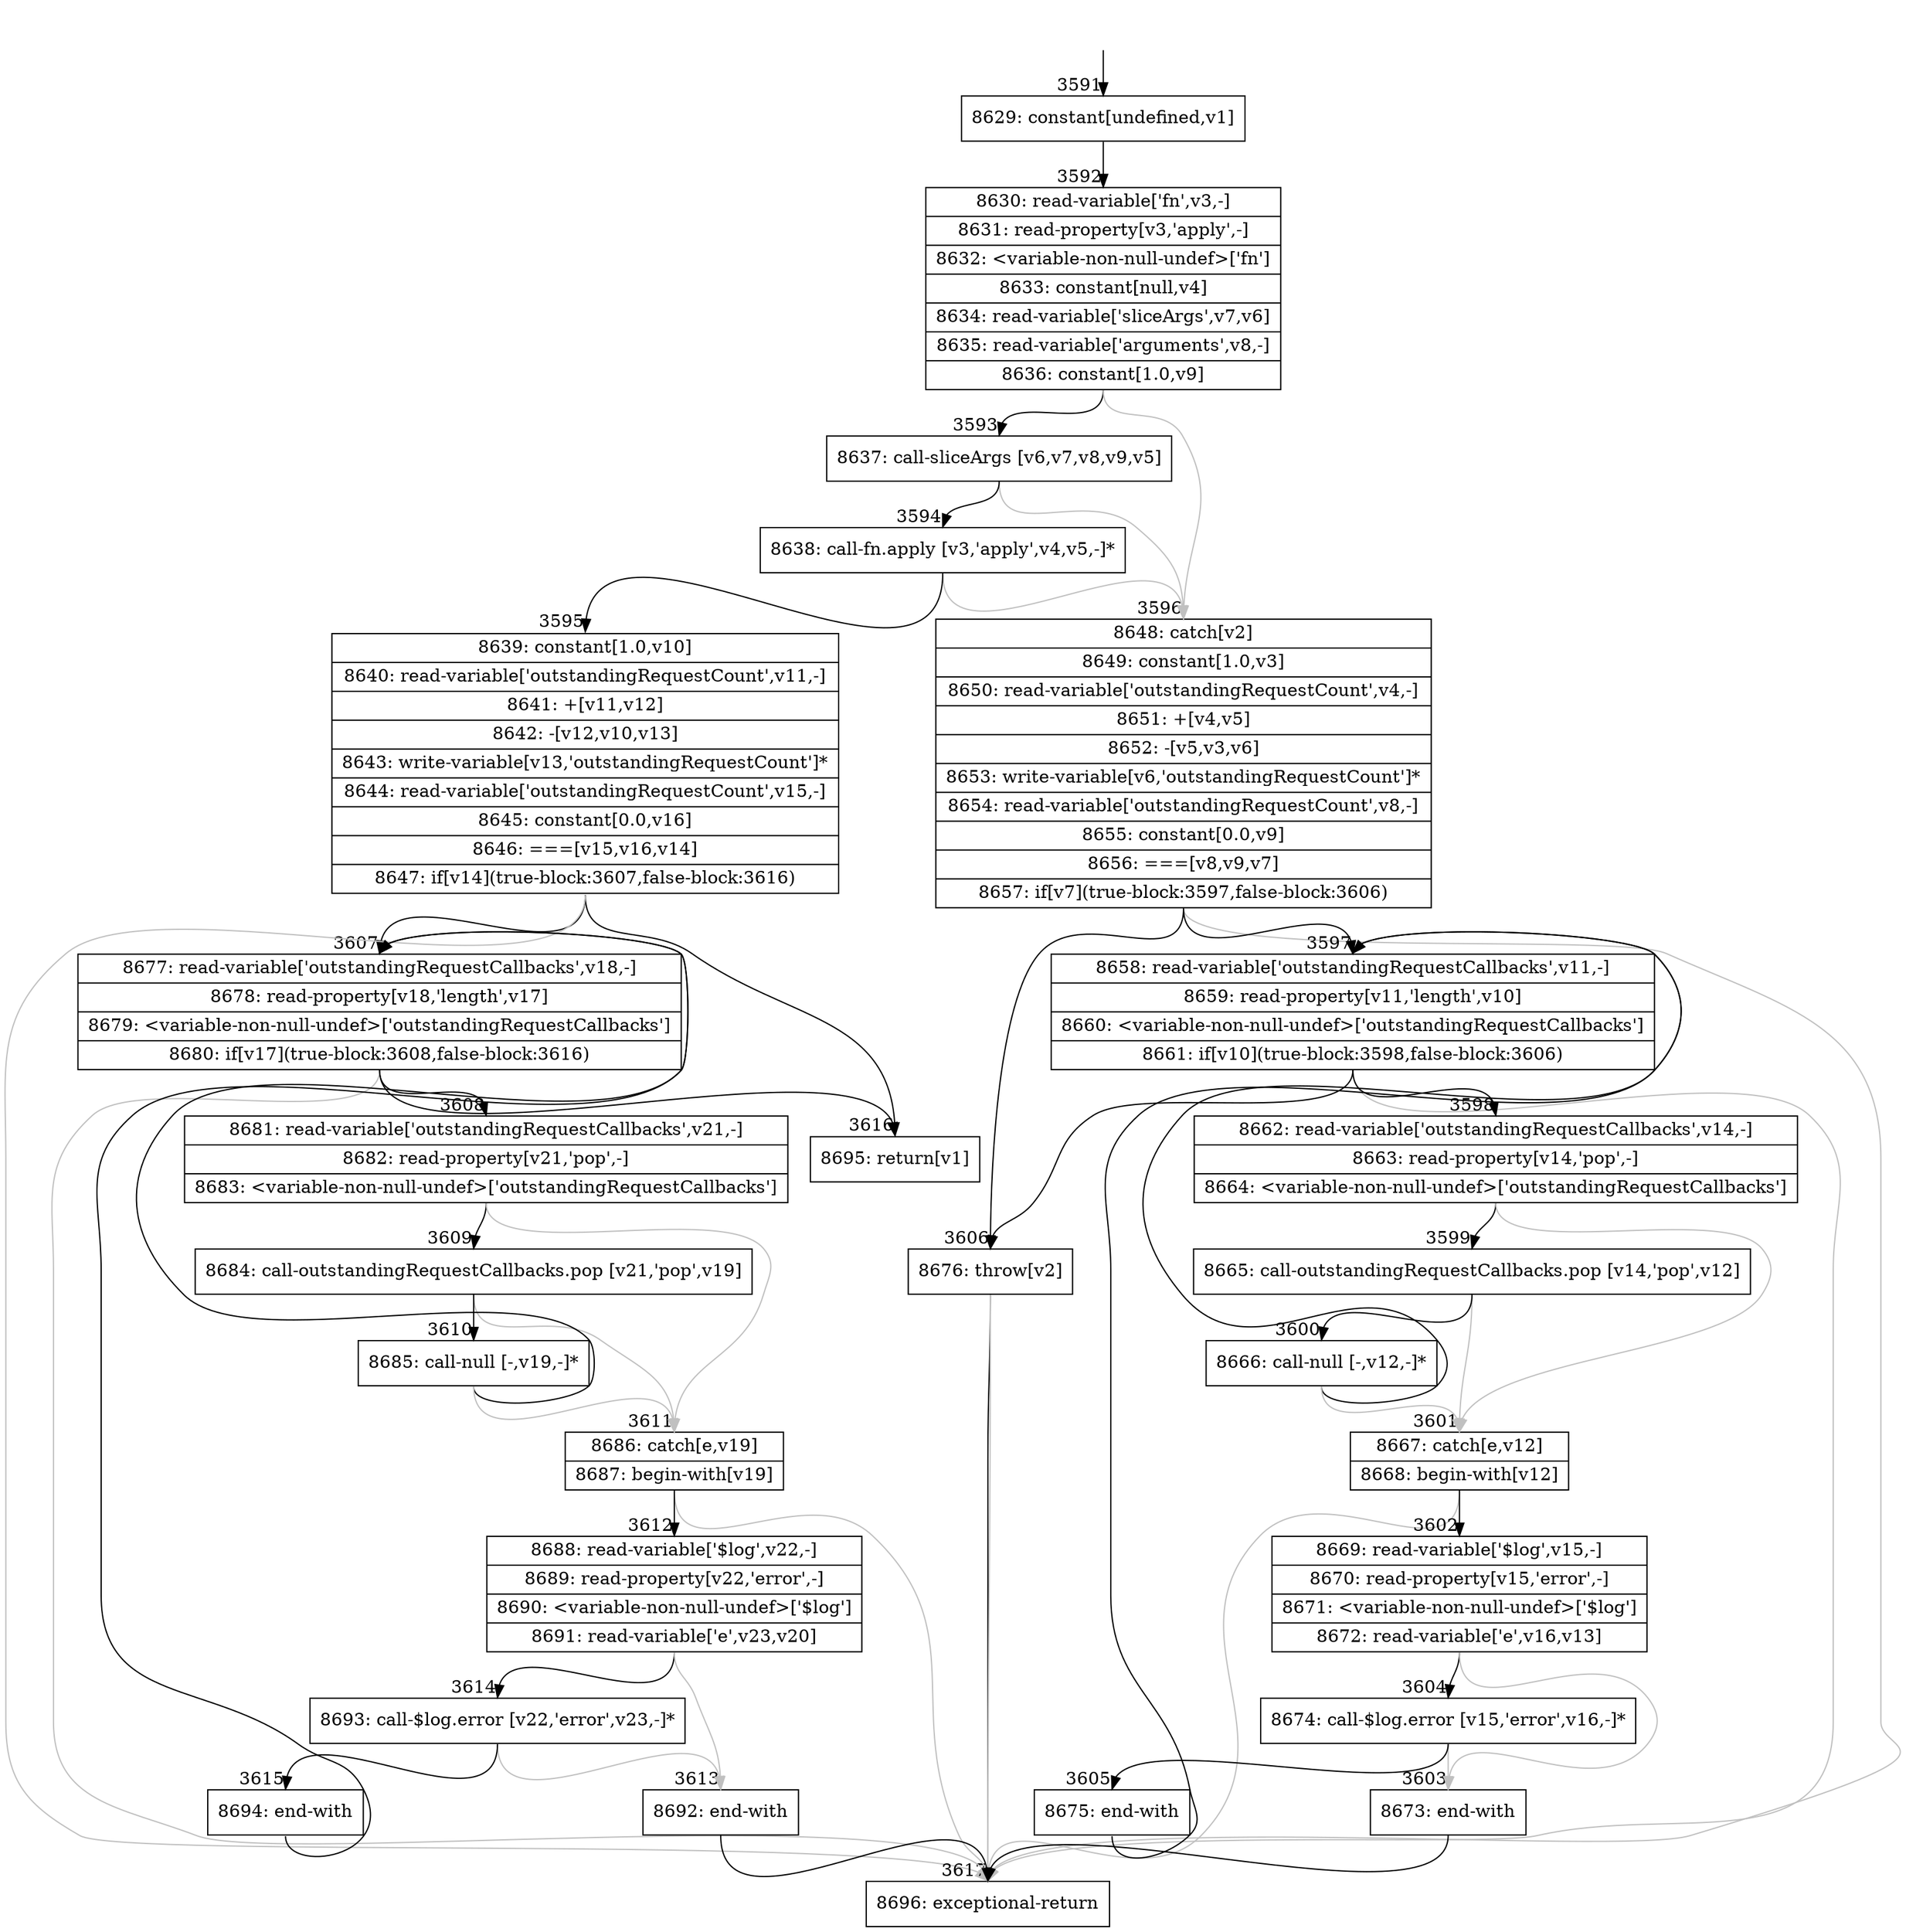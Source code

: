 digraph {
rankdir="TD"
BB_entry300[shape=none,label=""];
BB_entry300 -> BB3591 [tailport=s, headport=n, headlabel="    3591"]
BB3591 [shape=record label="{8629: constant[undefined,v1]}" ] 
BB3591 -> BB3592 [tailport=s, headport=n, headlabel="      3592"]
BB3592 [shape=record label="{8630: read-variable['fn',v3,-]|8631: read-property[v3,'apply',-]|8632: \<variable-non-null-undef\>['fn']|8633: constant[null,v4]|8634: read-variable['sliceArgs',v7,v6]|8635: read-variable['arguments',v8,-]|8636: constant[1.0,v9]}" ] 
BB3592 -> BB3593 [tailport=s, headport=n, headlabel="      3593"]
BB3592 -> BB3596 [tailport=s, headport=n, color=gray, headlabel="      3596"]
BB3593 [shape=record label="{8637: call-sliceArgs [v6,v7,v8,v9,v5]}" ] 
BB3593 -> BB3594 [tailport=s, headport=n, headlabel="      3594"]
BB3593 -> BB3596 [tailport=s, headport=n, color=gray]
BB3594 [shape=record label="{8638: call-fn.apply [v3,'apply',v4,v5,-]*}" ] 
BB3594 -> BB3595 [tailport=s, headport=n, headlabel="      3595"]
BB3594 -> BB3596 [tailport=s, headport=n, color=gray]
BB3595 [shape=record label="{8639: constant[1.0,v10]|8640: read-variable['outstandingRequestCount',v11,-]|8641: +[v11,v12]|8642: -[v12,v10,v13]|8643: write-variable[v13,'outstandingRequestCount']*|8644: read-variable['outstandingRequestCount',v15,-]|8645: constant[0.0,v16]|8646: ===[v15,v16,v14]|8647: if[v14](true-block:3607,false-block:3616)}" ] 
BB3595 -> BB3607 [tailport=s, headport=n, headlabel="      3607"]
BB3595 -> BB3616 [tailport=s, headport=n, headlabel="      3616"]
BB3595 -> BB3617 [tailport=s, headport=n, color=gray, headlabel="      3617"]
BB3596 [shape=record label="{8648: catch[v2]|8649: constant[1.0,v3]|8650: read-variable['outstandingRequestCount',v4,-]|8651: +[v4,v5]|8652: -[v5,v3,v6]|8653: write-variable[v6,'outstandingRequestCount']*|8654: read-variable['outstandingRequestCount',v8,-]|8655: constant[0.0,v9]|8656: ===[v8,v9,v7]|8657: if[v7](true-block:3597,false-block:3606)}" ] 
BB3596 -> BB3597 [tailport=s, headport=n, headlabel="      3597"]
BB3596 -> BB3606 [tailport=s, headport=n, headlabel="      3606"]
BB3596 -> BB3617 [tailport=s, headport=n, color=gray]
BB3597 [shape=record label="{8658: read-variable['outstandingRequestCallbacks',v11,-]|8659: read-property[v11,'length',v10]|8660: \<variable-non-null-undef\>['outstandingRequestCallbacks']|8661: if[v10](true-block:3598,false-block:3606)}" ] 
BB3597 -> BB3598 [tailport=s, headport=n, headlabel="      3598"]
BB3597 -> BB3606 [tailport=s, headport=n]
BB3597 -> BB3617 [tailport=s, headport=n, color=gray]
BB3598 [shape=record label="{8662: read-variable['outstandingRequestCallbacks',v14,-]|8663: read-property[v14,'pop',-]|8664: \<variable-non-null-undef\>['outstandingRequestCallbacks']}" ] 
BB3598 -> BB3599 [tailport=s, headport=n, headlabel="      3599"]
BB3598 -> BB3601 [tailport=s, headport=n, color=gray, headlabel="      3601"]
BB3599 [shape=record label="{8665: call-outstandingRequestCallbacks.pop [v14,'pop',v12]}" ] 
BB3599 -> BB3600 [tailport=s, headport=n, headlabel="      3600"]
BB3599 -> BB3601 [tailport=s, headport=n, color=gray]
BB3600 [shape=record label="{8666: call-null [-,v12,-]*}" ] 
BB3600 -> BB3597 [tailport=s, headport=n]
BB3600 -> BB3601 [tailport=s, headport=n, color=gray]
BB3601 [shape=record label="{8667: catch[e,v12]|8668: begin-with[v12]}" ] 
BB3601 -> BB3602 [tailport=s, headport=n, headlabel="      3602"]
BB3601 -> BB3617 [tailport=s, headport=n, color=gray]
BB3602 [shape=record label="{8669: read-variable['$log',v15,-]|8670: read-property[v15,'error',-]|8671: \<variable-non-null-undef\>['$log']|8672: read-variable['e',v16,v13]}" ] 
BB3602 -> BB3604 [tailport=s, headport=n, headlabel="      3604"]
BB3602 -> BB3603 [tailport=s, headport=n, color=gray, headlabel="      3603"]
BB3603 [shape=record label="{8673: end-with}" ] 
BB3603 -> BB3617 [tailport=s, headport=n]
BB3604 [shape=record label="{8674: call-$log.error [v15,'error',v16,-]*}" ] 
BB3604 -> BB3605 [tailport=s, headport=n, headlabel="      3605"]
BB3604 -> BB3603 [tailport=s, headport=n, color=gray]
BB3605 [shape=record label="{8675: end-with}" ] 
BB3605 -> BB3597 [tailport=s, headport=n]
BB3606 [shape=record label="{8676: throw[v2]}" ] 
BB3606 -> BB3617 [tailport=s, headport=n]
BB3606 -> BB3617 [tailport=s, headport=n, color=gray]
BB3607 [shape=record label="{8677: read-variable['outstandingRequestCallbacks',v18,-]|8678: read-property[v18,'length',v17]|8679: \<variable-non-null-undef\>['outstandingRequestCallbacks']|8680: if[v17](true-block:3608,false-block:3616)}" ] 
BB3607 -> BB3608 [tailport=s, headport=n, headlabel="      3608"]
BB3607 -> BB3616 [tailport=s, headport=n]
BB3607 -> BB3617 [tailport=s, headport=n, color=gray]
BB3608 [shape=record label="{8681: read-variable['outstandingRequestCallbacks',v21,-]|8682: read-property[v21,'pop',-]|8683: \<variable-non-null-undef\>['outstandingRequestCallbacks']}" ] 
BB3608 -> BB3609 [tailport=s, headport=n, headlabel="      3609"]
BB3608 -> BB3611 [tailport=s, headport=n, color=gray, headlabel="      3611"]
BB3609 [shape=record label="{8684: call-outstandingRequestCallbacks.pop [v21,'pop',v19]}" ] 
BB3609 -> BB3610 [tailport=s, headport=n, headlabel="      3610"]
BB3609 -> BB3611 [tailport=s, headport=n, color=gray]
BB3610 [shape=record label="{8685: call-null [-,v19,-]*}" ] 
BB3610 -> BB3607 [tailport=s, headport=n]
BB3610 -> BB3611 [tailport=s, headport=n, color=gray]
BB3611 [shape=record label="{8686: catch[e,v19]|8687: begin-with[v19]}" ] 
BB3611 -> BB3612 [tailport=s, headport=n, headlabel="      3612"]
BB3611 -> BB3617 [tailport=s, headport=n, color=gray]
BB3612 [shape=record label="{8688: read-variable['$log',v22,-]|8689: read-property[v22,'error',-]|8690: \<variable-non-null-undef\>['$log']|8691: read-variable['e',v23,v20]}" ] 
BB3612 -> BB3614 [tailport=s, headport=n, headlabel="      3614"]
BB3612 -> BB3613 [tailport=s, headport=n, color=gray, headlabel="      3613"]
BB3613 [shape=record label="{8692: end-with}" ] 
BB3613 -> BB3617 [tailport=s, headport=n]
BB3614 [shape=record label="{8693: call-$log.error [v22,'error',v23,-]*}" ] 
BB3614 -> BB3615 [tailport=s, headport=n, headlabel="      3615"]
BB3614 -> BB3613 [tailport=s, headport=n, color=gray]
BB3615 [shape=record label="{8694: end-with}" ] 
BB3615 -> BB3607 [tailport=s, headport=n]
BB3616 [shape=record label="{8695: return[v1]}" ] 
BB3617 [shape=record label="{8696: exceptional-return}" ] 
//#$~ 5404
}
